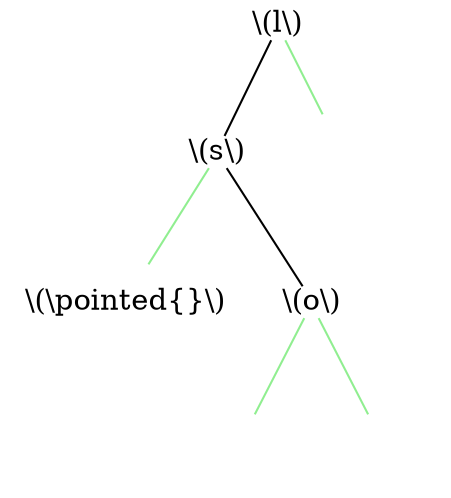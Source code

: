 graph {
	size="4,4"
	0 [label="\\(l\\)" shape=plain]
	1 [label="\\(s\\)" shape=plain]
	0 -- 1
	2 [label="\\(\\pointed{}\\)" shape=none]
	1 -- 2 [color=lightgreen]
	3 [label="\\(o\\)" shape=plain]
	1 -- 3
	4 [label="" shape=none]
	3 -- 4 [color=lightgreen]
	5 [label="" shape=none]
	3 -- 5 [color=lightgreen]
	6 [label="" shape=none]
	0 -- 6 [color=lightgreen]
}
